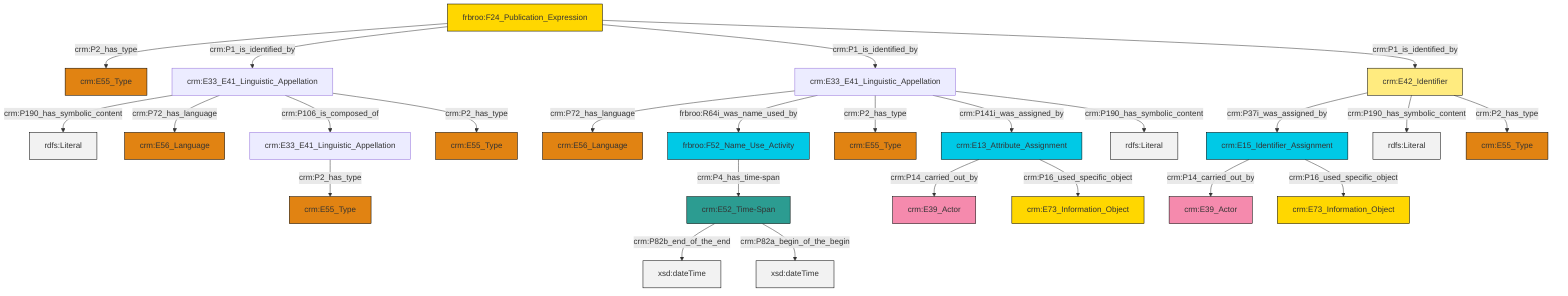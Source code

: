 graph TD
classDef Literal fill:#f2f2f2,stroke:#000000;
classDef CRM_Entity fill:#FFFFFF,stroke:#000000;
classDef Temporal_Entity fill:#00C9E6, stroke:#000000;
classDef Type fill:#E18312, stroke:#000000;
classDef Time-Span fill:#2C9C91, stroke:#000000;
classDef Appellation fill:#FFEB7F, stroke:#000000;
classDef Place fill:#008836, stroke:#000000;
classDef Persistent_Item fill:#B266B2, stroke:#000000;
classDef Conceptual_Object fill:#FFD700, stroke:#000000;
classDef Physical_Thing fill:#D2B48C, stroke:#000000;
classDef Actor fill:#f58aad, stroke:#000000;
classDef PC_Classes fill:#4ce600, stroke:#000000;
classDef Multi fill:#cccccc,stroke:#000000;

0["crm:E42_Identifier"]:::Appellation -->|crm:P37i_was_assigned_by| 1["crm:E15_Identifier_Assignment"]:::Temporal_Entity
3["crm:E33_E41_Linguistic_Appellation"]:::Default -->|crm:P190_has_symbolic_content| 4[rdfs:Literal]:::Literal
1["crm:E15_Identifier_Assignment"]:::Temporal_Entity -->|crm:P14_carried_out_by| 5["crm:E39_Actor"]:::Actor
8["crm:E33_E41_Linguistic_Appellation"]:::Default -->|crm:P72_has_language| 9["crm:E56_Language"]:::Type
8["crm:E33_E41_Linguistic_Appellation"]:::Default -->|frbroo:R64i_was_name_used_by| 10["frbroo:F52_Name_Use_Activity"]:::Temporal_Entity
20["frbroo:F24_Publication_Expression"]:::Conceptual_Object -->|crm:P2_has_type| 21["crm:E55_Type"]:::Type
20["frbroo:F24_Publication_Expression"]:::Conceptual_Object -->|crm:P1_is_identified_by| 3["crm:E33_E41_Linguistic_Appellation"]:::Default
3["crm:E33_E41_Linguistic_Appellation"]:::Default -->|crm:P72_has_language| 25["crm:E56_Language"]:::Type
28["crm:E52_Time-Span"]:::Time-Span -->|crm:P82b_end_of_the_end| 29[xsd:dateTime]:::Literal
20["frbroo:F24_Publication_Expression"]:::Conceptual_Object -->|crm:P1_is_identified_by| 8["crm:E33_E41_Linguistic_Appellation"]:::Default
20["frbroo:F24_Publication_Expression"]:::Conceptual_Object -->|crm:P1_is_identified_by| 0["crm:E42_Identifier"]:::Appellation
3["crm:E33_E41_Linguistic_Appellation"]:::Default -->|crm:P106_is_composed_of| 11["crm:E33_E41_Linguistic_Appellation"]:::Default
8["crm:E33_E41_Linguistic_Appellation"]:::Default -->|crm:P2_has_type| 31["crm:E55_Type"]:::Type
13["crm:E13_Attribute_Assignment"]:::Temporal_Entity -->|crm:P14_carried_out_by| 26["crm:E39_Actor"]:::Actor
8["crm:E33_E41_Linguistic_Appellation"]:::Default -->|crm:P141i_was_assigned_by| 13["crm:E13_Attribute_Assignment"]:::Temporal_Entity
0["crm:E42_Identifier"]:::Appellation -->|crm:P190_has_symbolic_content| 33[rdfs:Literal]:::Literal
8["crm:E33_E41_Linguistic_Appellation"]:::Default -->|crm:P190_has_symbolic_content| 37[rdfs:Literal]:::Literal
0["crm:E42_Identifier"]:::Appellation -->|crm:P2_has_type| 18["crm:E55_Type"]:::Type
3["crm:E33_E41_Linguistic_Appellation"]:::Default -->|crm:P2_has_type| 6["crm:E55_Type"]:::Type
1["crm:E15_Identifier_Assignment"]:::Temporal_Entity -->|crm:P16_used_specific_object| 23["crm:E73_Information_Object"]:::Conceptual_Object
10["frbroo:F52_Name_Use_Activity"]:::Temporal_Entity -->|crm:P4_has_time-span| 28["crm:E52_Time-Span"]:::Time-Span
13["crm:E13_Attribute_Assignment"]:::Temporal_Entity -->|crm:P16_used_specific_object| 41["crm:E73_Information_Object"]:::Conceptual_Object
28["crm:E52_Time-Span"]:::Time-Span -->|crm:P82a_begin_of_the_begin| 42[xsd:dateTime]:::Literal
11["crm:E33_E41_Linguistic_Appellation"]:::Default -->|crm:P2_has_type| 43["crm:E55_Type"]:::Type